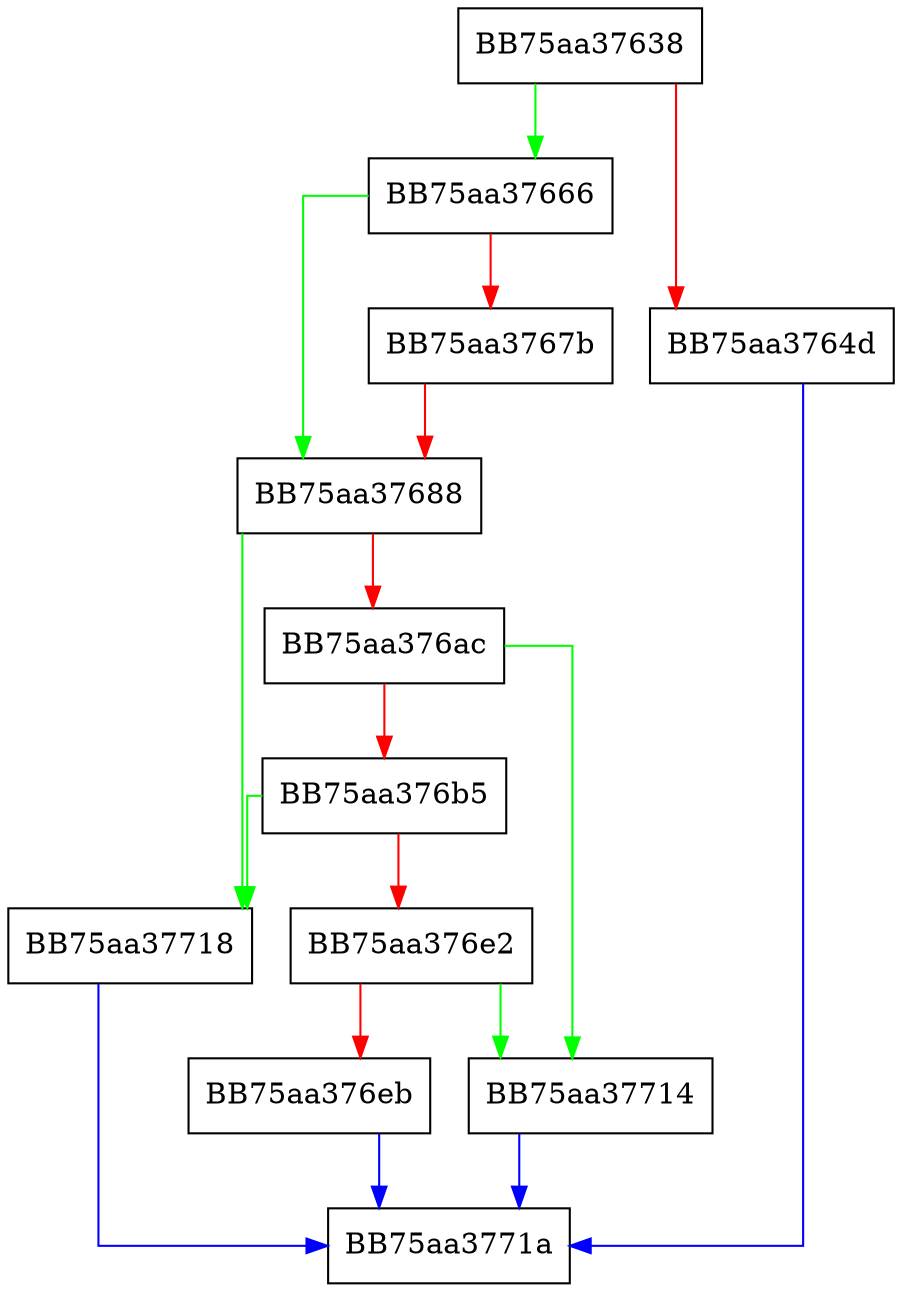digraph decodeURI {
  node [shape="box"];
  graph [splines=ortho];
  BB75aa37638 -> BB75aa37666 [color="green"];
  BB75aa37638 -> BB75aa3764d [color="red"];
  BB75aa3764d -> BB75aa3771a [color="blue"];
  BB75aa37666 -> BB75aa37688 [color="green"];
  BB75aa37666 -> BB75aa3767b [color="red"];
  BB75aa3767b -> BB75aa37688 [color="red"];
  BB75aa37688 -> BB75aa37718 [color="green"];
  BB75aa37688 -> BB75aa376ac [color="red"];
  BB75aa376ac -> BB75aa37714 [color="green"];
  BB75aa376ac -> BB75aa376b5 [color="red"];
  BB75aa376b5 -> BB75aa37718 [color="green"];
  BB75aa376b5 -> BB75aa376e2 [color="red"];
  BB75aa376e2 -> BB75aa37714 [color="green"];
  BB75aa376e2 -> BB75aa376eb [color="red"];
  BB75aa376eb -> BB75aa3771a [color="blue"];
  BB75aa37714 -> BB75aa3771a [color="blue"];
  BB75aa37718 -> BB75aa3771a [color="blue"];
}